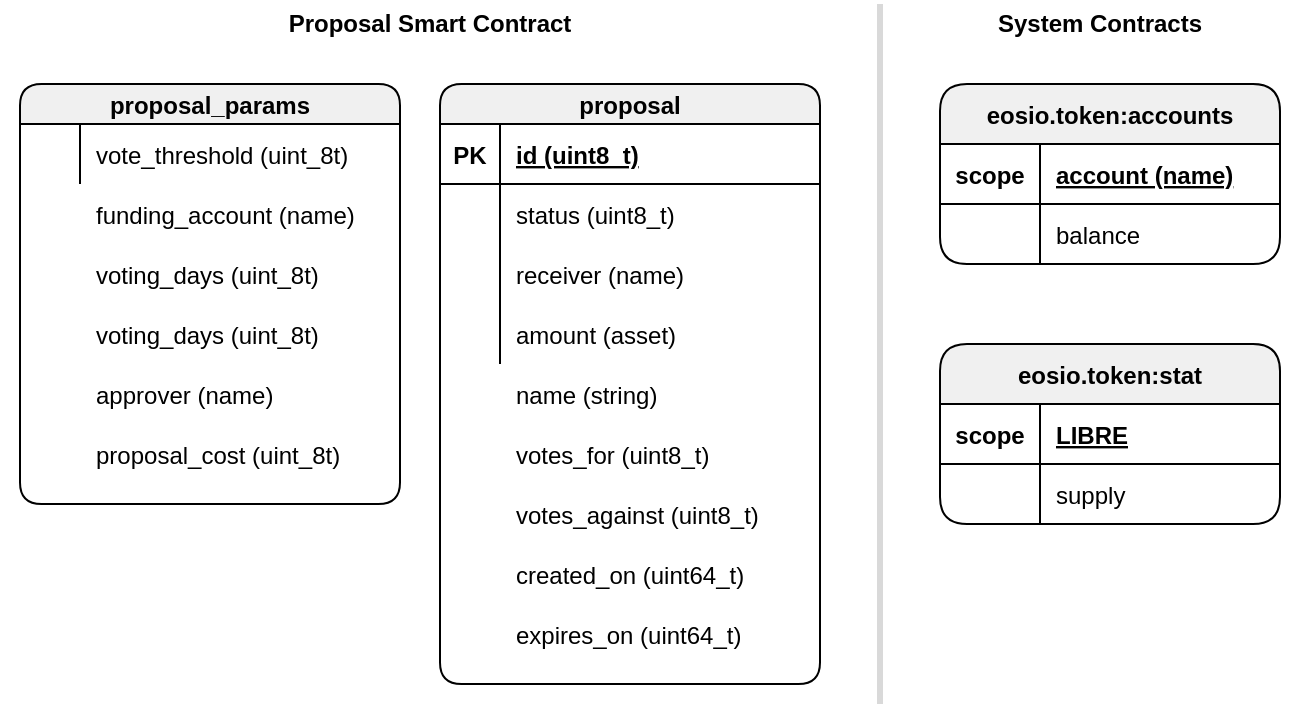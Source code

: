 <mxfile version="15.3.5" type="device"><diagram id="Aa8coqHtWZGQ7MIvH07R" name="Page-1"><mxGraphModel dx="1298" dy="816" grid="1" gridSize="10" guides="1" tooltips="1" connect="1" arrows="1" fold="1" page="1" pageScale="1" pageWidth="850" pageHeight="1100" math="0" shadow="0"><root><mxCell id="0"/><mxCell id="1" parent="0"/><mxCell id="LxRhph0FrTyGoZzrIwHN-1" value="proposal" style="shape=table;startSize=20;container=1;collapsible=1;childLayout=tableLayout;fixedRows=1;rowLines=0;fontStyle=1;align=center;resizeLast=1;rounded=1;shadow=0;glass=0;sketch=0;arcSize=18;fillColor=#F0F0F0;" vertex="1" parent="1"><mxGeometry x="260" y="100" width="190" height="300" as="geometry"/></mxCell><mxCell id="LxRhph0FrTyGoZzrIwHN-2" value="" style="shape=partialRectangle;collapsible=0;dropTarget=0;pointerEvents=0;fillColor=none;top=0;left=0;bottom=1;right=0;points=[[0,0.5],[1,0.5]];portConstraint=eastwest;" vertex="1" parent="LxRhph0FrTyGoZzrIwHN-1"><mxGeometry y="20" width="190" height="30" as="geometry"/></mxCell><mxCell id="LxRhph0FrTyGoZzrIwHN-3" value="PK" style="shape=partialRectangle;connectable=0;fillColor=none;top=0;left=0;bottom=0;right=0;fontStyle=1;overflow=hidden;" vertex="1" parent="LxRhph0FrTyGoZzrIwHN-2"><mxGeometry width="30" height="30" as="geometry"><mxRectangle width="30" height="30" as="alternateBounds"/></mxGeometry></mxCell><mxCell id="LxRhph0FrTyGoZzrIwHN-4" value="id (uint8_t)" style="shape=partialRectangle;connectable=0;fillColor=none;top=0;left=0;bottom=0;right=0;align=left;spacingLeft=6;fontStyle=5;overflow=hidden;" vertex="1" parent="LxRhph0FrTyGoZzrIwHN-2"><mxGeometry x="30" width="160" height="30" as="geometry"><mxRectangle width="160" height="30" as="alternateBounds"/></mxGeometry></mxCell><mxCell id="LxRhph0FrTyGoZzrIwHN-8" value="" style="shape=partialRectangle;collapsible=0;dropTarget=0;pointerEvents=0;fillColor=none;top=0;left=0;bottom=0;right=0;points=[[0,0.5],[1,0.5]];portConstraint=eastwest;" vertex="1" parent="LxRhph0FrTyGoZzrIwHN-1"><mxGeometry y="50" width="190" height="30" as="geometry"/></mxCell><mxCell id="LxRhph0FrTyGoZzrIwHN-9" value="" style="shape=partialRectangle;connectable=0;fillColor=none;top=0;left=0;bottom=0;right=0;editable=1;overflow=hidden;" vertex="1" parent="LxRhph0FrTyGoZzrIwHN-8"><mxGeometry width="30" height="30" as="geometry"><mxRectangle width="30" height="30" as="alternateBounds"/></mxGeometry></mxCell><mxCell id="LxRhph0FrTyGoZzrIwHN-10" value="status (uint8_t)" style="shape=partialRectangle;connectable=0;fillColor=none;top=0;left=0;bottom=0;right=0;align=left;spacingLeft=6;overflow=hidden;" vertex="1" parent="LxRhph0FrTyGoZzrIwHN-8"><mxGeometry x="30" width="160" height="30" as="geometry"><mxRectangle width="160" height="30" as="alternateBounds"/></mxGeometry></mxCell><mxCell id="LxRhph0FrTyGoZzrIwHN-5" value="" style="shape=partialRectangle;collapsible=0;dropTarget=0;pointerEvents=0;fillColor=none;top=0;left=0;bottom=0;right=0;points=[[0,0.5],[1,0.5]];portConstraint=eastwest;" vertex="1" parent="LxRhph0FrTyGoZzrIwHN-1"><mxGeometry y="80" width="190" height="30" as="geometry"/></mxCell><mxCell id="LxRhph0FrTyGoZzrIwHN-6" value="" style="shape=partialRectangle;connectable=0;fillColor=none;top=0;left=0;bottom=0;right=0;editable=1;overflow=hidden;" vertex="1" parent="LxRhph0FrTyGoZzrIwHN-5"><mxGeometry width="30" height="30" as="geometry"><mxRectangle width="30" height="30" as="alternateBounds"/></mxGeometry></mxCell><mxCell id="LxRhph0FrTyGoZzrIwHN-7" value="receiver (name)" style="shape=partialRectangle;connectable=0;fillColor=none;top=0;left=0;bottom=0;right=0;align=left;spacingLeft=6;overflow=hidden;" vertex="1" parent="LxRhph0FrTyGoZzrIwHN-5"><mxGeometry x="30" width="160" height="30" as="geometry"><mxRectangle width="160" height="30" as="alternateBounds"/></mxGeometry></mxCell><mxCell id="LxRhph0FrTyGoZzrIwHN-11" value="" style="shape=partialRectangle;collapsible=0;dropTarget=0;pointerEvents=0;fillColor=none;top=0;left=0;bottom=0;right=0;points=[[0,0.5],[1,0.5]];portConstraint=eastwest;" vertex="1" parent="LxRhph0FrTyGoZzrIwHN-1"><mxGeometry y="110" width="190" height="30" as="geometry"/></mxCell><mxCell id="LxRhph0FrTyGoZzrIwHN-12" value="" style="shape=partialRectangle;connectable=0;fillColor=none;top=0;left=0;bottom=0;right=0;editable=1;overflow=hidden;" vertex="1" parent="LxRhph0FrTyGoZzrIwHN-11"><mxGeometry width="30" height="30" as="geometry"><mxRectangle width="30" height="30" as="alternateBounds"/></mxGeometry></mxCell><mxCell id="LxRhph0FrTyGoZzrIwHN-13" value="amount (asset)" style="shape=partialRectangle;connectable=0;fillColor=none;top=0;left=0;bottom=0;right=0;align=left;spacingLeft=6;overflow=hidden;" vertex="1" parent="LxRhph0FrTyGoZzrIwHN-11"><mxGeometry x="30" width="160" height="30" as="geometry"><mxRectangle width="160" height="30" as="alternateBounds"/></mxGeometry></mxCell><mxCell id="LxRhph0FrTyGoZzrIwHN-14" value="eosio.token:accounts" style="shape=table;startSize=30;container=1;collapsible=1;childLayout=tableLayout;fixedRows=1;rowLines=0;fontStyle=1;align=center;resizeLast=1;rounded=1;shadow=0;glass=0;sketch=0;fillColor=#F0F0F0;" vertex="1" parent="1"><mxGeometry x="510" y="100" width="170" height="90" as="geometry"/></mxCell><mxCell id="LxRhph0FrTyGoZzrIwHN-15" value="" style="shape=partialRectangle;collapsible=0;dropTarget=0;pointerEvents=0;fillColor=none;top=0;left=0;bottom=1;right=0;points=[[0,0.5],[1,0.5]];portConstraint=eastwest;" vertex="1" parent="LxRhph0FrTyGoZzrIwHN-14"><mxGeometry y="30" width="170" height="30" as="geometry"/></mxCell><mxCell id="LxRhph0FrTyGoZzrIwHN-16" value="scope" style="shape=partialRectangle;connectable=0;fillColor=none;top=0;left=0;bottom=0;right=0;fontStyle=1;overflow=hidden;" vertex="1" parent="LxRhph0FrTyGoZzrIwHN-15"><mxGeometry width="50" height="30" as="geometry"><mxRectangle width="50" height="30" as="alternateBounds"/></mxGeometry></mxCell><mxCell id="LxRhph0FrTyGoZzrIwHN-17" value="" style="shape=partialRectangle;connectable=0;fillColor=none;top=0;left=0;bottom=0;right=0;align=left;spacingLeft=6;fontStyle=5;overflow=hidden;" vertex="1" parent="LxRhph0FrTyGoZzrIwHN-15"><mxGeometry x="50" width="120" height="30" as="geometry"><mxRectangle width="120" height="30" as="alternateBounds"/></mxGeometry></mxCell><mxCell id="LxRhph0FrTyGoZzrIwHN-18" value="" style="shape=partialRectangle;collapsible=0;dropTarget=0;pointerEvents=0;fillColor=none;top=0;left=0;bottom=0;right=0;points=[[0,0.5],[1,0.5]];portConstraint=eastwest;" vertex="1" parent="LxRhph0FrTyGoZzrIwHN-14"><mxGeometry y="60" width="170" height="30" as="geometry"/></mxCell><mxCell id="LxRhph0FrTyGoZzrIwHN-19" value="" style="shape=partialRectangle;connectable=0;fillColor=none;top=0;left=0;bottom=0;right=0;editable=1;overflow=hidden;" vertex="1" parent="LxRhph0FrTyGoZzrIwHN-18"><mxGeometry width="50" height="30" as="geometry"><mxRectangle width="50" height="30" as="alternateBounds"/></mxGeometry></mxCell><mxCell id="LxRhph0FrTyGoZzrIwHN-20" value="balance" style="shape=partialRectangle;connectable=0;fillColor=none;top=0;left=0;bottom=0;right=0;align=left;spacingLeft=6;overflow=hidden;" vertex="1" parent="LxRhph0FrTyGoZzrIwHN-18"><mxGeometry x="50" width="120" height="30" as="geometry"><mxRectangle width="120" height="30" as="alternateBounds"/></mxGeometry></mxCell><mxCell id="LxRhph0FrTyGoZzrIwHN-31" value="" style="endArrow=none;html=1;strokeWidth=3;strokeColor=#D9D9D9;" edge="1" parent="1"><mxGeometry width="50" height="50" relative="1" as="geometry"><mxPoint x="480" y="410" as="sourcePoint"/><mxPoint x="480" y="60" as="targetPoint"/></mxGeometry></mxCell><mxCell id="LxRhph0FrTyGoZzrIwHN-32" value="Proposal Smart Contract" style="text;html=1;strokeColor=none;fillColor=none;align=center;verticalAlign=middle;whiteSpace=wrap;rounded=0;shadow=0;glass=0;sketch=0;fontStyle=1" vertex="1" parent="1"><mxGeometry x="40" y="60" width="430" height="20" as="geometry"/></mxCell><mxCell id="LxRhph0FrTyGoZzrIwHN-33" value="System Contracts" style="text;html=1;strokeColor=none;fillColor=none;align=center;verticalAlign=middle;whiteSpace=wrap;rounded=0;shadow=0;glass=0;sketch=0;fontStyle=1" vertex="1" parent="1"><mxGeometry x="520" y="60" width="140" height="20" as="geometry"/></mxCell><mxCell id="LxRhph0FrTyGoZzrIwHN-34" value="proposal_params" style="shape=table;startSize=20;container=1;collapsible=1;childLayout=tableLayout;fixedRows=1;rowLines=0;fontStyle=1;align=center;resizeLast=1;rounded=1;shadow=0;glass=0;sketch=0;arcSize=18;fillColor=#F0F0F0;" vertex="1" parent="1"><mxGeometry x="50" y="100" width="190" height="210" as="geometry"/></mxCell><mxCell id="LxRhph0FrTyGoZzrIwHN-38" value="" style="shape=partialRectangle;collapsible=0;dropTarget=0;pointerEvents=0;fillColor=none;top=0;left=0;bottom=0;right=0;points=[[0,0.5],[1,0.5]];portConstraint=eastwest;" vertex="1" parent="LxRhph0FrTyGoZzrIwHN-34"><mxGeometry y="20" width="190" height="30" as="geometry"/></mxCell><mxCell id="LxRhph0FrTyGoZzrIwHN-39" value="" style="shape=partialRectangle;connectable=0;fillColor=none;top=0;left=0;bottom=0;right=0;editable=1;overflow=hidden;" vertex="1" parent="LxRhph0FrTyGoZzrIwHN-38"><mxGeometry width="30" height="30" as="geometry"><mxRectangle width="30" height="30" as="alternateBounds"/></mxGeometry></mxCell><mxCell id="LxRhph0FrTyGoZzrIwHN-40" value="vote_threshold (uint_8t)" style="shape=partialRectangle;connectable=0;fillColor=none;top=0;left=0;bottom=0;right=0;align=left;spacingLeft=6;overflow=hidden;" vertex="1" parent="LxRhph0FrTyGoZzrIwHN-38"><mxGeometry x="30" width="160" height="30" as="geometry"><mxRectangle width="160" height="30" as="alternateBounds"/></mxGeometry></mxCell><mxCell id="LxRhph0FrTyGoZzrIwHN-46" value="" style="shape=partialRectangle;collapsible=0;dropTarget=0;pointerEvents=0;fillColor=none;top=0;left=0;bottom=0;right=0;points=[[0,0.5],[1,0.5]];portConstraint=eastwest;" vertex="1" parent="1"><mxGeometry x="50" y="180" width="190" height="30" as="geometry"/></mxCell><mxCell id="LxRhph0FrTyGoZzrIwHN-47" value="" style="shape=partialRectangle;connectable=0;fillColor=none;top=0;left=0;bottom=0;right=0;editable=1;overflow=hidden;" vertex="1" parent="LxRhph0FrTyGoZzrIwHN-46"><mxGeometry width="30" height="30" as="geometry"/></mxCell><mxCell id="LxRhph0FrTyGoZzrIwHN-48" value="voting_days (uint_8t)" style="shape=partialRectangle;connectable=0;fillColor=none;top=0;left=0;bottom=0;right=0;align=left;spacingLeft=6;overflow=hidden;" vertex="1" parent="LxRhph0FrTyGoZzrIwHN-46"><mxGeometry x="30" width="160" height="30" as="geometry"/></mxCell><mxCell id="LxRhph0FrTyGoZzrIwHN-49" value="account (name)" style="shape=partialRectangle;connectable=0;fillColor=none;top=0;left=0;bottom=0;right=0;align=left;spacingLeft=6;fontStyle=5;overflow=hidden;" vertex="1" parent="1"><mxGeometry x="560" y="130" width="130" height="30" as="geometry"><mxRectangle width="130" height="30" as="alternateBounds"/></mxGeometry></mxCell><mxCell id="LxRhph0FrTyGoZzrIwHN-57" value="eosio.token:stat" style="shape=table;startSize=30;container=1;collapsible=1;childLayout=tableLayout;fixedRows=1;rowLines=0;fontStyle=1;align=center;resizeLast=1;rounded=1;shadow=0;glass=0;sketch=0;fillColor=#F0F0F0;" vertex="1" parent="1"><mxGeometry x="510" y="230" width="170" height="90" as="geometry"/></mxCell><mxCell id="LxRhph0FrTyGoZzrIwHN-58" value="" style="shape=partialRectangle;collapsible=0;dropTarget=0;pointerEvents=0;fillColor=none;top=0;left=0;bottom=1;right=0;points=[[0,0.5],[1,0.5]];portConstraint=eastwest;" vertex="1" parent="LxRhph0FrTyGoZzrIwHN-57"><mxGeometry y="30" width="170" height="30" as="geometry"/></mxCell><mxCell id="LxRhph0FrTyGoZzrIwHN-59" value="scope" style="shape=partialRectangle;connectable=0;fillColor=none;top=0;left=0;bottom=0;right=0;fontStyle=1;overflow=hidden;" vertex="1" parent="LxRhph0FrTyGoZzrIwHN-58"><mxGeometry width="50" height="30" as="geometry"><mxRectangle width="50" height="30" as="alternateBounds"/></mxGeometry></mxCell><mxCell id="LxRhph0FrTyGoZzrIwHN-60" value="LIBRE" style="shape=partialRectangle;connectable=0;fillColor=none;top=0;left=0;bottom=0;right=0;align=left;spacingLeft=6;fontStyle=5;overflow=hidden;" vertex="1" parent="LxRhph0FrTyGoZzrIwHN-58"><mxGeometry x="50" width="120" height="30" as="geometry"><mxRectangle width="120" height="30" as="alternateBounds"/></mxGeometry></mxCell><mxCell id="LxRhph0FrTyGoZzrIwHN-61" value="" style="shape=partialRectangle;collapsible=0;dropTarget=0;pointerEvents=0;fillColor=none;top=0;left=0;bottom=0;right=0;points=[[0,0.5],[1,0.5]];portConstraint=eastwest;" vertex="1" parent="LxRhph0FrTyGoZzrIwHN-57"><mxGeometry y="60" width="170" height="30" as="geometry"/></mxCell><mxCell id="LxRhph0FrTyGoZzrIwHN-62" value="" style="shape=partialRectangle;connectable=0;fillColor=none;top=0;left=0;bottom=0;right=0;editable=1;overflow=hidden;" vertex="1" parent="LxRhph0FrTyGoZzrIwHN-61"><mxGeometry width="50" height="30" as="geometry"><mxRectangle width="50" height="30" as="alternateBounds"/></mxGeometry></mxCell><mxCell id="LxRhph0FrTyGoZzrIwHN-63" value="supply" style="shape=partialRectangle;connectable=0;fillColor=none;top=0;left=0;bottom=0;right=0;align=left;spacingLeft=6;overflow=hidden;" vertex="1" parent="LxRhph0FrTyGoZzrIwHN-61"><mxGeometry x="50" width="120" height="30" as="geometry"><mxRectangle width="120" height="30" as="alternateBounds"/></mxGeometry></mxCell><mxCell id="LxRhph0FrTyGoZzrIwHN-64" value="created_on (uint64_t)" style="shape=partialRectangle;connectable=0;fillColor=none;top=0;left=0;bottom=0;right=0;align=left;spacingLeft=6;overflow=hidden;" vertex="1" parent="1"><mxGeometry x="290" y="330" width="160" height="30" as="geometry"><mxRectangle width="160" height="30" as="alternateBounds"/></mxGeometry></mxCell><mxCell id="LxRhph0FrTyGoZzrIwHN-65" value="name (string)" style="shape=partialRectangle;connectable=0;fillColor=none;top=0;left=0;bottom=0;right=0;align=left;spacingLeft=6;overflow=hidden;" vertex="1" parent="1"><mxGeometry x="290" y="240" width="160" height="30" as="geometry"><mxRectangle width="160" height="30" as="alternateBounds"/></mxGeometry></mxCell><mxCell id="LxRhph0FrTyGoZzrIwHN-66" value="" style="shape=partialRectangle;collapsible=0;dropTarget=0;pointerEvents=0;fillColor=none;top=0;left=0;bottom=0;right=0;points=[[0,0.5],[1,0.5]];portConstraint=eastwest;" vertex="1" parent="1"><mxGeometry x="50" y="220" width="190" height="70" as="geometry"/></mxCell><mxCell id="LxRhph0FrTyGoZzrIwHN-67" value="" style="shape=partialRectangle;connectable=0;fillColor=none;top=0;left=0;bottom=0;right=0;editable=1;overflow=hidden;" vertex="1" parent="LxRhph0FrTyGoZzrIwHN-66"><mxGeometry width="30" height="70" as="geometry"/></mxCell><mxCell id="LxRhph0FrTyGoZzrIwHN-68" value="approver (name)" style="shape=partialRectangle;connectable=0;fillColor=none;top=0;left=0;bottom=0;right=0;align=left;spacingLeft=6;overflow=hidden;" vertex="1" parent="LxRhph0FrTyGoZzrIwHN-66"><mxGeometry x="30" width="160" height="70" as="geometry"/></mxCell><mxCell id="LxRhph0FrTyGoZzrIwHN-69" value="votes_for (uint8_t)" style="shape=partialRectangle;connectable=0;fillColor=none;top=0;left=0;bottom=0;right=0;align=left;spacingLeft=6;overflow=hidden;" vertex="1" parent="1"><mxGeometry x="290" y="270" width="160" height="30" as="geometry"><mxRectangle width="160" height="30" as="alternateBounds"/></mxGeometry></mxCell><mxCell id="LxRhph0FrTyGoZzrIwHN-70" value="votes_against (uint8_t)" style="shape=partialRectangle;connectable=0;fillColor=none;top=0;left=0;bottom=0;right=0;align=left;spacingLeft=6;overflow=hidden;" vertex="1" parent="1"><mxGeometry x="290" y="300" width="160" height="30" as="geometry"><mxRectangle width="160" height="30" as="alternateBounds"/></mxGeometry></mxCell><mxCell id="LxRhph0FrTyGoZzrIwHN-71" value="expires_on (uint64_t)" style="shape=partialRectangle;connectable=0;fillColor=none;top=0;left=0;bottom=0;right=0;align=left;spacingLeft=6;overflow=hidden;" vertex="1" parent="1"><mxGeometry x="290" y="360" width="160" height="30" as="geometry"><mxRectangle width="160" height="30" as="alternateBounds"/></mxGeometry></mxCell><mxCell id="LxRhph0FrTyGoZzrIwHN-72" value="funding_account (name)" style="shape=partialRectangle;connectable=0;fillColor=none;top=0;left=0;bottom=0;right=0;align=left;spacingLeft=6;overflow=hidden;" vertex="1" parent="1"><mxGeometry x="80" y="150" width="160" height="30" as="geometry"><mxRectangle width="160" height="30" as="alternateBounds"/></mxGeometry></mxCell><mxCell id="LxRhph0FrTyGoZzrIwHN-73" value="" style="shape=partialRectangle;collapsible=0;dropTarget=0;pointerEvents=0;fillColor=none;top=0;left=0;bottom=0;right=0;points=[[0,0.5],[1,0.5]];portConstraint=eastwest;" vertex="1" parent="1"><mxGeometry x="50" y="210" width="190" height="30" as="geometry"/></mxCell><mxCell id="LxRhph0FrTyGoZzrIwHN-74" value="" style="shape=partialRectangle;connectable=0;fillColor=none;top=0;left=0;bottom=0;right=0;editable=1;overflow=hidden;" vertex="1" parent="LxRhph0FrTyGoZzrIwHN-73"><mxGeometry width="30" height="30" as="geometry"/></mxCell><mxCell id="LxRhph0FrTyGoZzrIwHN-75" value="voting_days (uint_8t)" style="shape=partialRectangle;connectable=0;fillColor=none;top=0;left=0;bottom=0;right=0;align=left;spacingLeft=6;overflow=hidden;" vertex="1" parent="LxRhph0FrTyGoZzrIwHN-73"><mxGeometry x="30" width="160" height="30" as="geometry"/></mxCell><mxCell id="LxRhph0FrTyGoZzrIwHN-76" value="proposal_cost (uint_8t)" style="shape=partialRectangle;connectable=0;fillColor=none;top=0;left=0;bottom=0;right=0;align=left;spacingLeft=6;overflow=hidden;" vertex="1" parent="1"><mxGeometry x="80" y="270" width="160" height="30" as="geometry"><mxRectangle width="160" height="30" as="alternateBounds"/></mxGeometry></mxCell></root></mxGraphModel></diagram></mxfile>